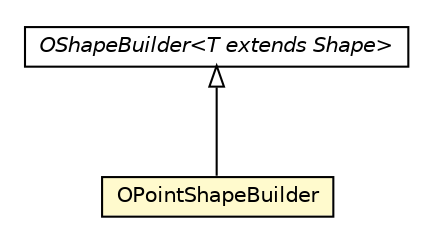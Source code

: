 #!/usr/local/bin/dot
#
# Class diagram 
# Generated by UMLGraph version R5_6-24-gf6e263 (http://www.umlgraph.org/)
#

digraph G {
	edge [fontname="Helvetica",fontsize=10,labelfontname="Helvetica",labelfontsize=10];
	node [fontname="Helvetica",fontsize=10,shape=plaintext];
	nodesep=0.25;
	ranksep=0.5;
	// com.orientechnologies.spatial.shape.OShapeBuilder<T extends org.locationtech.spatial4j.shape.Shape>
	c5205521 [label=<<table title="com.orientechnologies.spatial.shape.OShapeBuilder" border="0" cellborder="1" cellspacing="0" cellpadding="2" port="p" href="./OShapeBuilder.html">
		<tr><td><table border="0" cellspacing="0" cellpadding="1">
<tr><td align="center" balign="center"><font face="Helvetica-Oblique"> OShapeBuilder&lt;T extends Shape&gt; </font></td></tr>
		</table></td></tr>
		</table>>, URL="./OShapeBuilder.html", fontname="Helvetica", fontcolor="black", fontsize=10.0];
	// com.orientechnologies.spatial.shape.OPointShapeBuilder
	c5205522 [label=<<table title="com.orientechnologies.spatial.shape.OPointShapeBuilder" border="0" cellborder="1" cellspacing="0" cellpadding="2" port="p" bgcolor="lemonChiffon" href="./OPointShapeBuilder.html">
		<tr><td><table border="0" cellspacing="0" cellpadding="1">
<tr><td align="center" balign="center"> OPointShapeBuilder </td></tr>
		</table></td></tr>
		</table>>, URL="./OPointShapeBuilder.html", fontname="Helvetica", fontcolor="black", fontsize=10.0];
	//com.orientechnologies.spatial.shape.OPointShapeBuilder extends com.orientechnologies.spatial.shape.OShapeBuilder<org.locationtech.spatial4j.shape.Point>
	c5205521:p -> c5205522:p [dir=back,arrowtail=empty];
}

